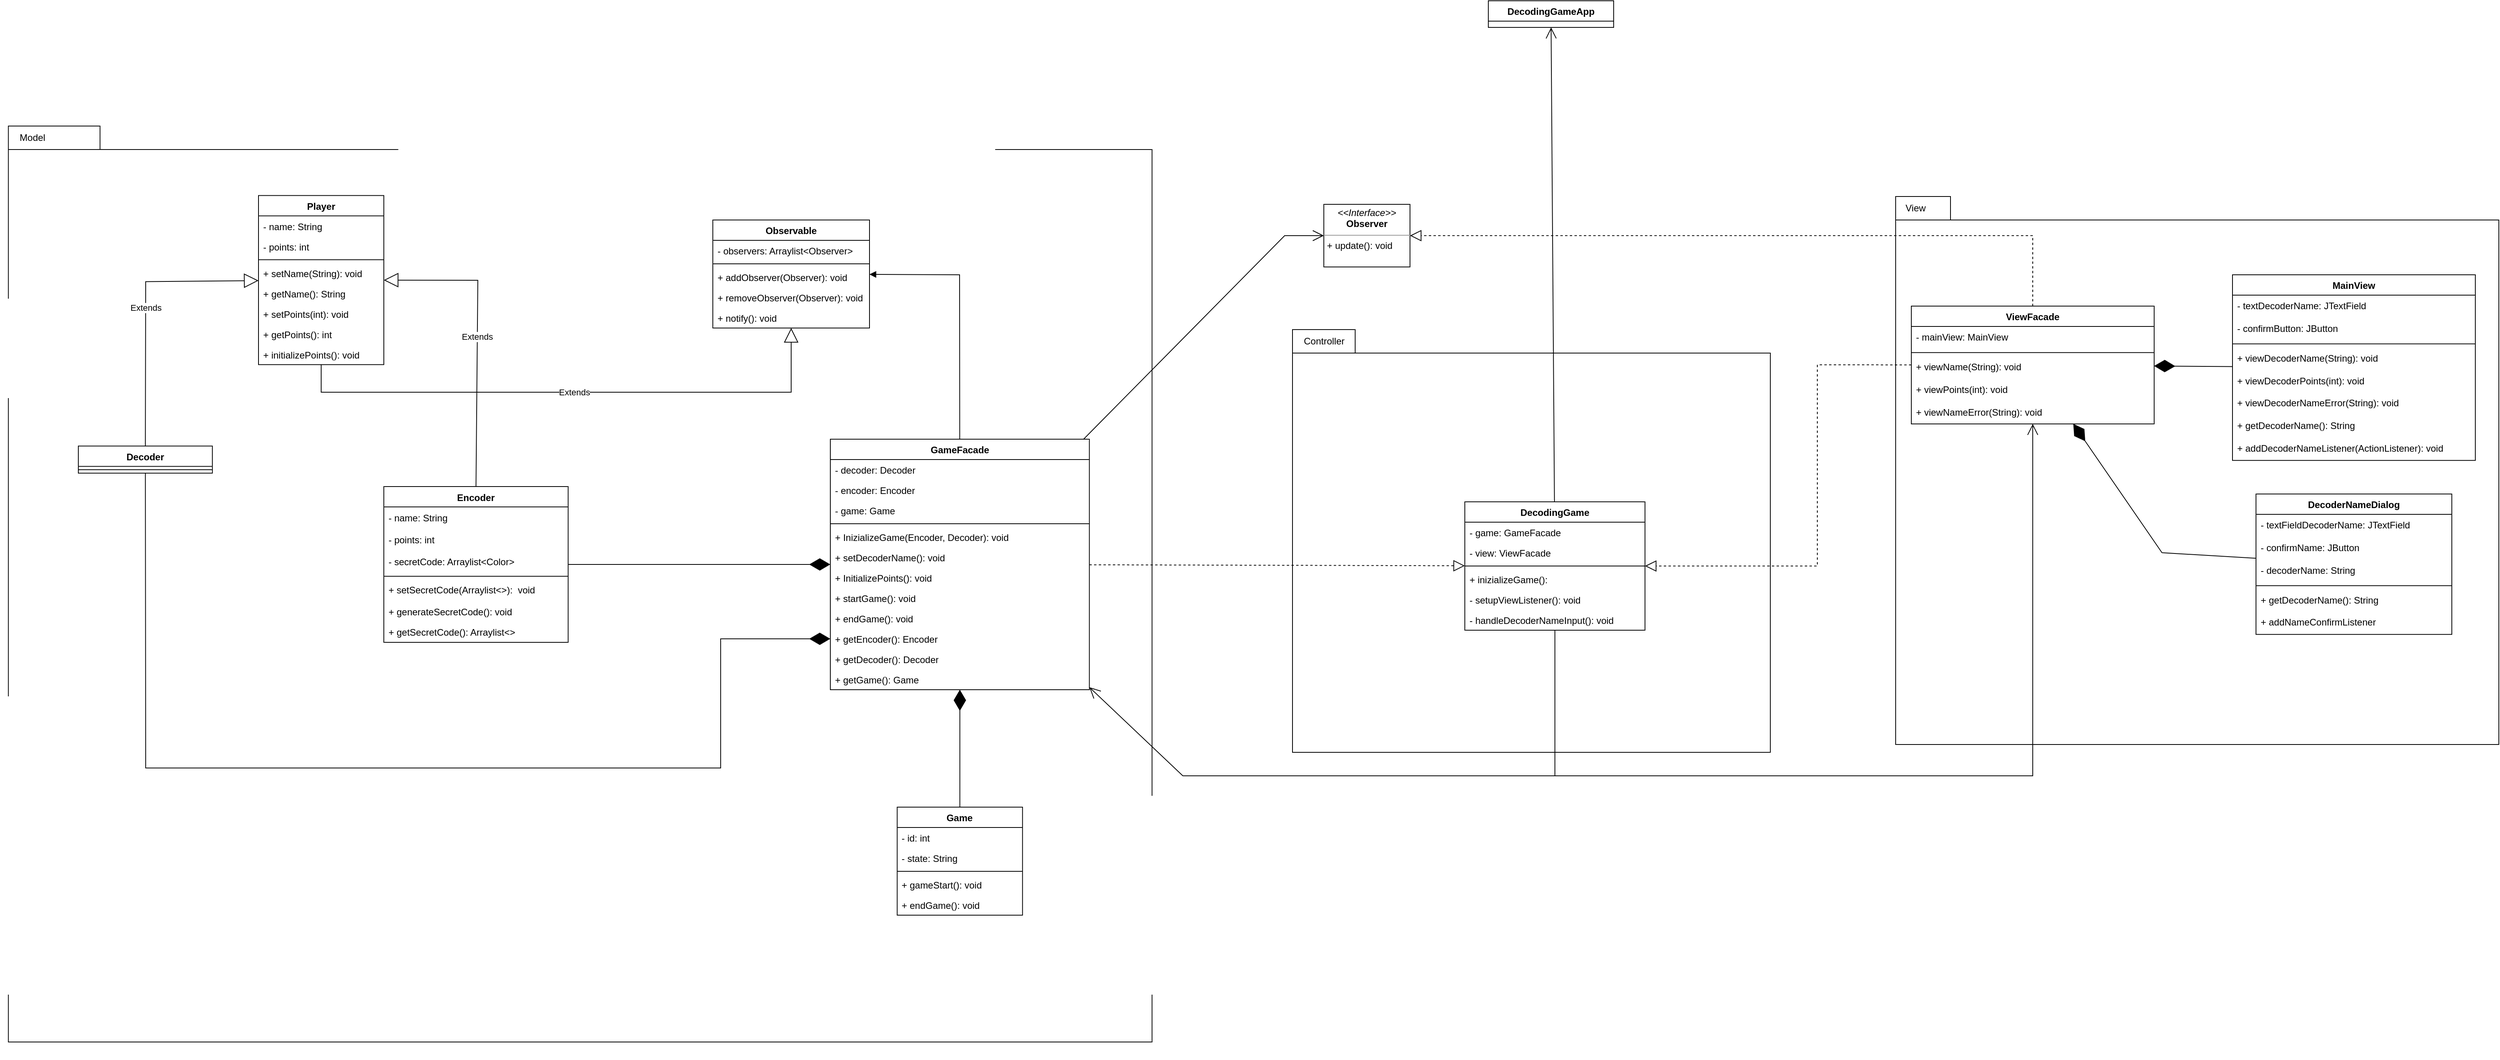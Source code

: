 <mxfile version="22.1.16" type="device">
  <diagram name="Pagina-1" id="_I0ySaq79Y2ORnV5yvTE">
    <mxGraphModel dx="2607" dy="2620" grid="1" gridSize="10" guides="1" tooltips="1" connect="1" arrows="1" fold="1" page="1" pageScale="1" pageWidth="850" pageHeight="1100" math="0" shadow="0">
      <root>
        <mxCell id="0" />
        <mxCell id="1" parent="0" />
        <mxCell id="a-lBnfebaD4neExDsO_B-22" value="" style="group" parent="1" vertex="1" connectable="0">
          <mxGeometry x="80" y="-230" width="1470.7" height="1191.6" as="geometry" />
        </mxCell>
        <mxCell id="a-lBnfebaD4neExDsO_B-24" value="" style="group" parent="a-lBnfebaD4neExDsO_B-22" vertex="1" connectable="0">
          <mxGeometry x="10.7" width="1460" height="1170" as="geometry" />
        </mxCell>
        <mxCell id="a-lBnfebaD4neExDsO_B-1" value="" style="shape=folder;fontStyle=1;spacingTop=10;tabWidth=70;tabHeight=30;tabPosition=left;html=1;whiteSpace=wrap;" parent="a-lBnfebaD4neExDsO_B-24" vertex="1">
          <mxGeometry width="1460" height="1170" as="geometry" />
        </mxCell>
        <mxCell id="a-lBnfebaD4neExDsO_B-2" value="Model" style="text;html=1;align=center;verticalAlign=middle;resizable=0;points=[];autosize=1;strokeColor=none;fillColor=none;" parent="a-lBnfebaD4neExDsO_B-24" vertex="1">
          <mxGeometry width="60" height="30" as="geometry" />
        </mxCell>
        <mxCell id="a-lBnfebaD4neExDsO_B-3" value="Decoder" style="swimlane;fontStyle=1;align=center;verticalAlign=top;childLayout=stackLayout;horizontal=1;startSize=26;horizontalStack=0;resizeParent=1;resizeParentMax=0;resizeLast=0;collapsible=1;marginBottom=0;whiteSpace=wrap;html=1;" parent="a-lBnfebaD4neExDsO_B-24" vertex="1">
          <mxGeometry x="89.3" y="408.72" width="171.12" height="34.64" as="geometry" />
        </mxCell>
        <mxCell id="a-lBnfebaD4neExDsO_B-5" value="" style="line;strokeWidth=1;fillColor=none;align=left;verticalAlign=middle;spacingTop=-1;spacingLeft=3;spacingRight=3;rotatable=0;labelPosition=right;points=[];portConstraint=eastwest;strokeColor=inherit;" parent="a-lBnfebaD4neExDsO_B-3" vertex="1">
          <mxGeometry y="26" width="171.12" height="8.64" as="geometry" />
        </mxCell>
        <mxCell id="a-lBnfebaD4neExDsO_B-12" value="Encoder" style="swimlane;fontStyle=1;align=center;verticalAlign=top;childLayout=stackLayout;horizontal=1;startSize=26;horizontalStack=0;resizeParent=1;resizeParentMax=0;resizeLast=0;collapsible=1;marginBottom=0;whiteSpace=wrap;html=1;" parent="a-lBnfebaD4neExDsO_B-24" vertex="1">
          <mxGeometry x="479.302" y="460.52" width="235.294" height="198.96" as="geometry" />
        </mxCell>
        <mxCell id="a-lBnfebaD4neExDsO_B-13" value="- name: String" style="text;strokeColor=none;fillColor=none;align=left;verticalAlign=top;spacingLeft=4;spacingRight=4;overflow=hidden;rotatable=0;points=[[0,0.5],[1,0.5]];portConstraint=eastwest;whiteSpace=wrap;html=1;" parent="a-lBnfebaD4neExDsO_B-12" vertex="1">
          <mxGeometry y="26" width="235.294" height="28.08" as="geometry" />
        </mxCell>
        <mxCell id="a-lBnfebaD4neExDsO_B-16" value="- points: int" style="text;strokeColor=none;fillColor=none;align=left;verticalAlign=top;spacingLeft=4;spacingRight=4;overflow=hidden;rotatable=0;points=[[0,0.5],[1,0.5]];portConstraint=eastwest;whiteSpace=wrap;html=1;" parent="a-lBnfebaD4neExDsO_B-12" vertex="1">
          <mxGeometry y="54.08" width="235.294" height="28.08" as="geometry" />
        </mxCell>
        <mxCell id="a-lBnfebaD4neExDsO_B-17" value="- secretCode: Arraylist&amp;lt;Color&amp;gt;" style="text;strokeColor=none;fillColor=none;align=left;verticalAlign=top;spacingLeft=4;spacingRight=4;overflow=hidden;rotatable=0;points=[[0,0.5],[1,0.5]];portConstraint=eastwest;whiteSpace=wrap;html=1;" parent="a-lBnfebaD4neExDsO_B-12" vertex="1">
          <mxGeometry y="82.16" width="235.294" height="28.08" as="geometry" />
        </mxCell>
        <mxCell id="a-lBnfebaD4neExDsO_B-14" value="" style="line;strokeWidth=1;fillColor=none;align=left;verticalAlign=middle;spacingTop=-1;spacingLeft=3;spacingRight=3;rotatable=0;labelPosition=right;points=[];portConstraint=eastwest;strokeColor=inherit;" parent="a-lBnfebaD4neExDsO_B-12" vertex="1">
          <mxGeometry y="110.24" width="235.294" height="8.64" as="geometry" />
        </mxCell>
        <mxCell id="a-lBnfebaD4neExDsO_B-21" value="+ setSecretCode(Arraylist&amp;lt;&amp;gt;):&amp;nbsp; void" style="text;strokeColor=none;fillColor=none;align=left;verticalAlign=top;spacingLeft=4;spacingRight=4;overflow=hidden;rotatable=0;points=[[0,0.5],[1,0.5]];portConstraint=eastwest;whiteSpace=wrap;html=1;" parent="a-lBnfebaD4neExDsO_B-12" vertex="1">
          <mxGeometry y="118.88" width="235.294" height="28.08" as="geometry" />
        </mxCell>
        <mxCell id="a-lBnfebaD4neExDsO_B-25" value="+ generateSecretCode(): void" style="text;strokeColor=none;fillColor=none;align=left;verticalAlign=top;spacingLeft=4;spacingRight=4;overflow=hidden;rotatable=0;points=[[0,0.5],[1,0.5]];portConstraint=eastwest;whiteSpace=wrap;html=1;" parent="a-lBnfebaD4neExDsO_B-12" vertex="1">
          <mxGeometry y="146.96" width="235.294" height="26" as="geometry" />
        </mxCell>
        <mxCell id="a-lBnfebaD4neExDsO_B-26" value="+ getSecretCode(): Arraylist&amp;lt;&amp;gt;" style="text;strokeColor=none;fillColor=none;align=left;verticalAlign=top;spacingLeft=4;spacingRight=4;overflow=hidden;rotatable=0;points=[[0,0.5],[1,0.5]];portConstraint=eastwest;whiteSpace=wrap;html=1;" parent="a-lBnfebaD4neExDsO_B-12" vertex="1">
          <mxGeometry y="172.96" width="235.294" height="26" as="geometry" />
        </mxCell>
        <mxCell id="a-lBnfebaD4neExDsO_B-27" value="Player" style="swimlane;fontStyle=1;align=center;verticalAlign=top;childLayout=stackLayout;horizontal=1;startSize=26;horizontalStack=0;resizeParent=1;resizeParentMax=0;resizeLast=0;collapsible=1;marginBottom=0;whiteSpace=wrap;html=1;" parent="a-lBnfebaD4neExDsO_B-24" vertex="1">
          <mxGeometry x="319.3" y="88.72" width="160" height="216" as="geometry" />
        </mxCell>
        <mxCell id="a-lBnfebaD4neExDsO_B-28" value="- name: String" style="text;strokeColor=none;fillColor=none;align=left;verticalAlign=top;spacingLeft=4;spacingRight=4;overflow=hidden;rotatable=0;points=[[0,0.5],[1,0.5]];portConstraint=eastwest;whiteSpace=wrap;html=1;" parent="a-lBnfebaD4neExDsO_B-27" vertex="1">
          <mxGeometry y="26" width="160" height="26" as="geometry" />
        </mxCell>
        <mxCell id="a-lBnfebaD4neExDsO_B-31" value="- points: int" style="text;strokeColor=none;fillColor=none;align=left;verticalAlign=top;spacingLeft=4;spacingRight=4;overflow=hidden;rotatable=0;points=[[0,0.5],[1,0.5]];portConstraint=eastwest;whiteSpace=wrap;html=1;" parent="a-lBnfebaD4neExDsO_B-27" vertex="1">
          <mxGeometry y="52" width="160" height="26" as="geometry" />
        </mxCell>
        <mxCell id="a-lBnfebaD4neExDsO_B-29" value="" style="line;strokeWidth=1;fillColor=none;align=left;verticalAlign=middle;spacingTop=-1;spacingLeft=3;spacingRight=3;rotatable=0;labelPosition=right;points=[];portConstraint=eastwest;strokeColor=inherit;" parent="a-lBnfebaD4neExDsO_B-27" vertex="1">
          <mxGeometry y="78" width="160" height="8" as="geometry" />
        </mxCell>
        <mxCell id="a-lBnfebaD4neExDsO_B-30" value="+ setName(String): void" style="text;strokeColor=none;fillColor=none;align=left;verticalAlign=top;spacingLeft=4;spacingRight=4;overflow=hidden;rotatable=0;points=[[0,0.5],[1,0.5]];portConstraint=eastwest;whiteSpace=wrap;html=1;" parent="a-lBnfebaD4neExDsO_B-27" vertex="1">
          <mxGeometry y="86" width="160" height="26" as="geometry" />
        </mxCell>
        <mxCell id="a-lBnfebaD4neExDsO_B-32" value="+ getName(): String" style="text;strokeColor=none;fillColor=none;align=left;verticalAlign=top;spacingLeft=4;spacingRight=4;overflow=hidden;rotatable=0;points=[[0,0.5],[1,0.5]];portConstraint=eastwest;whiteSpace=wrap;html=1;" parent="a-lBnfebaD4neExDsO_B-27" vertex="1">
          <mxGeometry y="112" width="160" height="26" as="geometry" />
        </mxCell>
        <mxCell id="a-lBnfebaD4neExDsO_B-33" value="+ setPoints(int): void" style="text;strokeColor=none;fillColor=none;align=left;verticalAlign=top;spacingLeft=4;spacingRight=4;overflow=hidden;rotatable=0;points=[[0,0.5],[1,0.5]];portConstraint=eastwest;whiteSpace=wrap;html=1;" parent="a-lBnfebaD4neExDsO_B-27" vertex="1">
          <mxGeometry y="138" width="160" height="26" as="geometry" />
        </mxCell>
        <mxCell id="a-lBnfebaD4neExDsO_B-34" value="+ getPoints(): int" style="text;strokeColor=none;fillColor=none;align=left;verticalAlign=top;spacingLeft=4;spacingRight=4;overflow=hidden;rotatable=0;points=[[0,0.5],[1,0.5]];portConstraint=eastwest;whiteSpace=wrap;html=1;" parent="a-lBnfebaD4neExDsO_B-27" vertex="1">
          <mxGeometry y="164" width="160" height="26" as="geometry" />
        </mxCell>
        <mxCell id="a-lBnfebaD4neExDsO_B-36" value="+ initializePoints(): void" style="text;strokeColor=none;fillColor=none;align=left;verticalAlign=top;spacingLeft=4;spacingRight=4;overflow=hidden;rotatable=0;points=[[0,0.5],[1,0.5]];portConstraint=eastwest;whiteSpace=wrap;html=1;" parent="a-lBnfebaD4neExDsO_B-27" vertex="1">
          <mxGeometry y="190" width="160" height="26" as="geometry" />
        </mxCell>
        <mxCell id="a-lBnfebaD4neExDsO_B-35" value="Extends" style="endArrow=block;endSize=16;endFill=0;html=1;rounded=0;exitX=0.5;exitY=0;exitDx=0;exitDy=0;" parent="a-lBnfebaD4neExDsO_B-24" source="a-lBnfebaD4neExDsO_B-3" target="a-lBnfebaD4neExDsO_B-27" edge="1">
          <mxGeometry width="160" relative="1" as="geometry">
            <mxPoint x="459.3" y="378.72" as="sourcePoint" />
            <mxPoint x="619.3" y="378.72" as="targetPoint" />
            <Array as="points">
              <mxPoint x="175.3" y="198.72" />
            </Array>
          </mxGeometry>
        </mxCell>
        <mxCell id="a-lBnfebaD4neExDsO_B-37" value="Extends" style="endArrow=block;endSize=16;endFill=0;html=1;rounded=0;exitX=0.5;exitY=0;exitDx=0;exitDy=0;" parent="a-lBnfebaD4neExDsO_B-24" source="a-lBnfebaD4neExDsO_B-12" target="a-lBnfebaD4neExDsO_B-27" edge="1">
          <mxGeometry width="160" relative="1" as="geometry">
            <mxPoint x="459.3" y="378.72" as="sourcePoint" />
            <mxPoint x="619.3" y="378.72" as="targetPoint" />
            <Array as="points">
              <mxPoint x="599.3" y="197" />
            </Array>
          </mxGeometry>
        </mxCell>
        <mxCell id="a-lBnfebaD4neExDsO_B-38" value="Game" style="swimlane;fontStyle=1;align=center;verticalAlign=top;childLayout=stackLayout;horizontal=1;startSize=26;horizontalStack=0;resizeParent=1;resizeParentMax=0;resizeLast=0;collapsible=1;marginBottom=0;whiteSpace=wrap;html=1;" parent="a-lBnfebaD4neExDsO_B-24" vertex="1">
          <mxGeometry x="1134.65" y="870" width="160" height="138" as="geometry" />
        </mxCell>
        <mxCell id="a-lBnfebaD4neExDsO_B-39" value="- id: int" style="text;strokeColor=none;fillColor=none;align=left;verticalAlign=top;spacingLeft=4;spacingRight=4;overflow=hidden;rotatable=0;points=[[0,0.5],[1,0.5]];portConstraint=eastwest;whiteSpace=wrap;html=1;" parent="a-lBnfebaD4neExDsO_B-38" vertex="1">
          <mxGeometry y="26" width="160" height="26" as="geometry" />
        </mxCell>
        <mxCell id="a-lBnfebaD4neExDsO_B-42" value="- state: String" style="text;strokeColor=none;fillColor=none;align=left;verticalAlign=top;spacingLeft=4;spacingRight=4;overflow=hidden;rotatable=0;points=[[0,0.5],[1,0.5]];portConstraint=eastwest;whiteSpace=wrap;html=1;" parent="a-lBnfebaD4neExDsO_B-38" vertex="1">
          <mxGeometry y="52" width="160" height="26" as="geometry" />
        </mxCell>
        <mxCell id="a-lBnfebaD4neExDsO_B-40" value="" style="line;strokeWidth=1;fillColor=none;align=left;verticalAlign=middle;spacingTop=-1;spacingLeft=3;spacingRight=3;rotatable=0;labelPosition=right;points=[];portConstraint=eastwest;strokeColor=inherit;" parent="a-lBnfebaD4neExDsO_B-38" vertex="1">
          <mxGeometry y="78" width="160" height="8" as="geometry" />
        </mxCell>
        <mxCell id="a-lBnfebaD4neExDsO_B-41" value="+ gameStart(): void" style="text;strokeColor=none;fillColor=none;align=left;verticalAlign=top;spacingLeft=4;spacingRight=4;overflow=hidden;rotatable=0;points=[[0,0.5],[1,0.5]];portConstraint=eastwest;whiteSpace=wrap;html=1;" parent="a-lBnfebaD4neExDsO_B-38" vertex="1">
          <mxGeometry y="86" width="160" height="26" as="geometry" />
        </mxCell>
        <mxCell id="a-lBnfebaD4neExDsO_B-43" value="+ endGame(): void" style="text;strokeColor=none;fillColor=none;align=left;verticalAlign=top;spacingLeft=4;spacingRight=4;overflow=hidden;rotatable=0;points=[[0,0.5],[1,0.5]];portConstraint=eastwest;whiteSpace=wrap;html=1;" parent="a-lBnfebaD4neExDsO_B-38" vertex="1">
          <mxGeometry y="112" width="160" height="26" as="geometry" />
        </mxCell>
        <mxCell id="a-lBnfebaD4neExDsO_B-44" value="GameFacade" style="swimlane;fontStyle=1;align=center;verticalAlign=top;childLayout=stackLayout;horizontal=1;startSize=26;horizontalStack=0;resizeParent=1;resizeParentMax=0;resizeLast=0;collapsible=1;marginBottom=0;whiteSpace=wrap;html=1;" parent="a-lBnfebaD4neExDsO_B-24" vertex="1">
          <mxGeometry x="1049.3" y="400" width="330.7" height="320" as="geometry" />
        </mxCell>
        <mxCell id="a-lBnfebaD4neExDsO_B-45" value="- decoder: Decoder" style="text;strokeColor=none;fillColor=none;align=left;verticalAlign=top;spacingLeft=4;spacingRight=4;overflow=hidden;rotatable=0;points=[[0,0.5],[1,0.5]];portConstraint=eastwest;whiteSpace=wrap;html=1;" parent="a-lBnfebaD4neExDsO_B-44" vertex="1">
          <mxGeometry y="26" width="330.7" height="26" as="geometry" />
        </mxCell>
        <mxCell id="a-lBnfebaD4neExDsO_B-48" value="- encoder: Encoder" style="text;strokeColor=none;fillColor=none;align=left;verticalAlign=top;spacingLeft=4;spacingRight=4;overflow=hidden;rotatable=0;points=[[0,0.5],[1,0.5]];portConstraint=eastwest;whiteSpace=wrap;html=1;" parent="a-lBnfebaD4neExDsO_B-44" vertex="1">
          <mxGeometry y="52" width="330.7" height="26" as="geometry" />
        </mxCell>
        <mxCell id="a-lBnfebaD4neExDsO_B-49" value="- game: Game" style="text;strokeColor=none;fillColor=none;align=left;verticalAlign=top;spacingLeft=4;spacingRight=4;overflow=hidden;rotatable=0;points=[[0,0.5],[1,0.5]];portConstraint=eastwest;whiteSpace=wrap;html=1;" parent="a-lBnfebaD4neExDsO_B-44" vertex="1">
          <mxGeometry y="78" width="330.7" height="26" as="geometry" />
        </mxCell>
        <mxCell id="a-lBnfebaD4neExDsO_B-46" value="" style="line;strokeWidth=1;fillColor=none;align=left;verticalAlign=middle;spacingTop=-1;spacingLeft=3;spacingRight=3;rotatable=0;labelPosition=right;points=[];portConstraint=eastwest;strokeColor=inherit;" parent="a-lBnfebaD4neExDsO_B-44" vertex="1">
          <mxGeometry y="104" width="330.7" height="8" as="geometry" />
        </mxCell>
        <mxCell id="a-lBnfebaD4neExDsO_B-47" value="+ InizializeGame(Encoder, Decoder): void" style="text;strokeColor=none;fillColor=none;align=left;verticalAlign=top;spacingLeft=4;spacingRight=4;overflow=hidden;rotatable=0;points=[[0,0.5],[1,0.5]];portConstraint=eastwest;whiteSpace=wrap;html=1;" parent="a-lBnfebaD4neExDsO_B-44" vertex="1">
          <mxGeometry y="112" width="330.7" height="26" as="geometry" />
        </mxCell>
        <mxCell id="a-lBnfebaD4neExDsO_B-50" value="+ setDecoderName(): void" style="text;strokeColor=none;fillColor=none;align=left;verticalAlign=top;spacingLeft=4;spacingRight=4;overflow=hidden;rotatable=0;points=[[0,0.5],[1,0.5]];portConstraint=eastwest;whiteSpace=wrap;html=1;" parent="a-lBnfebaD4neExDsO_B-44" vertex="1">
          <mxGeometry y="138" width="330.7" height="26" as="geometry" />
        </mxCell>
        <mxCell id="a-lBnfebaD4neExDsO_B-51" value="+ InitializePoints(): void" style="text;strokeColor=none;fillColor=none;align=left;verticalAlign=top;spacingLeft=4;spacingRight=4;overflow=hidden;rotatable=0;points=[[0,0.5],[1,0.5]];portConstraint=eastwest;whiteSpace=wrap;html=1;" parent="a-lBnfebaD4neExDsO_B-44" vertex="1">
          <mxGeometry y="164" width="330.7" height="26" as="geometry" />
        </mxCell>
        <mxCell id="a-lBnfebaD4neExDsO_B-52" value="+ startGame(): void" style="text;strokeColor=none;fillColor=none;align=left;verticalAlign=top;spacingLeft=4;spacingRight=4;overflow=hidden;rotatable=0;points=[[0,0.5],[1,0.5]];portConstraint=eastwest;whiteSpace=wrap;html=1;" parent="a-lBnfebaD4neExDsO_B-44" vertex="1">
          <mxGeometry y="190" width="330.7" height="26" as="geometry" />
        </mxCell>
        <mxCell id="a-lBnfebaD4neExDsO_B-53" value="+ endGame(): void" style="text;strokeColor=none;fillColor=none;align=left;verticalAlign=top;spacingLeft=4;spacingRight=4;overflow=hidden;rotatable=0;points=[[0,0.5],[1,0.5]];portConstraint=eastwest;whiteSpace=wrap;html=1;" parent="a-lBnfebaD4neExDsO_B-44" vertex="1">
          <mxGeometry y="216" width="330.7" height="26" as="geometry" />
        </mxCell>
        <mxCell id="a-lBnfebaD4neExDsO_B-54" value="+ getEncoder(): Encoder" style="text;strokeColor=none;fillColor=none;align=left;verticalAlign=top;spacingLeft=4;spacingRight=4;overflow=hidden;rotatable=0;points=[[0,0.5],[1,0.5]];portConstraint=eastwest;whiteSpace=wrap;html=1;" parent="a-lBnfebaD4neExDsO_B-44" vertex="1">
          <mxGeometry y="242" width="330.7" height="26" as="geometry" />
        </mxCell>
        <mxCell id="a-lBnfebaD4neExDsO_B-55" value="+ getDecoder(): Decoder" style="text;strokeColor=none;fillColor=none;align=left;verticalAlign=top;spacingLeft=4;spacingRight=4;overflow=hidden;rotatable=0;points=[[0,0.5],[1,0.5]];portConstraint=eastwest;whiteSpace=wrap;html=1;" parent="a-lBnfebaD4neExDsO_B-44" vertex="1">
          <mxGeometry y="268" width="330.7" height="26" as="geometry" />
        </mxCell>
        <mxCell id="a-lBnfebaD4neExDsO_B-56" value="+ getGame(): Game" style="text;strokeColor=none;fillColor=none;align=left;verticalAlign=top;spacingLeft=4;spacingRight=4;overflow=hidden;rotatable=0;points=[[0,0.5],[1,0.5]];portConstraint=eastwest;whiteSpace=wrap;html=1;" parent="a-lBnfebaD4neExDsO_B-44" vertex="1">
          <mxGeometry y="294" width="330.7" height="26" as="geometry" />
        </mxCell>
        <mxCell id="a-lBnfebaD4neExDsO_B-58" value="" style="endArrow=diamondThin;endFill=1;endSize=24;html=1;rounded=0;exitX=0.5;exitY=0;exitDx=0;exitDy=0;" parent="a-lBnfebaD4neExDsO_B-24" source="a-lBnfebaD4neExDsO_B-38" target="a-lBnfebaD4neExDsO_B-44" edge="1">
          <mxGeometry width="160" relative="1" as="geometry">
            <mxPoint x="739.3" y="630" as="sourcePoint" />
            <mxPoint x="899.3" y="630" as="targetPoint" />
          </mxGeometry>
        </mxCell>
        <mxCell id="a-lBnfebaD4neExDsO_B-59" value="" style="endArrow=diamondThin;endFill=1;endSize=24;html=1;rounded=0;" parent="a-lBnfebaD4neExDsO_B-24" source="a-lBnfebaD4neExDsO_B-12" target="a-lBnfebaD4neExDsO_B-44" edge="1">
          <mxGeometry width="160" relative="1" as="geometry">
            <mxPoint x="714.596" y="531.92" as="sourcePoint" />
            <mxPoint x="899.3" y="630" as="targetPoint" />
          </mxGeometry>
        </mxCell>
        <mxCell id="a-lBnfebaD4neExDsO_B-60" value="" style="endArrow=diamondThin;endFill=1;endSize=24;html=1;rounded=0;entryX=0;entryY=0.5;entryDx=0;entryDy=0;" parent="a-lBnfebaD4neExDsO_B-24" source="a-lBnfebaD4neExDsO_B-3" target="a-lBnfebaD4neExDsO_B-54" edge="1">
          <mxGeometry width="160" relative="1" as="geometry">
            <mxPoint x="719.3" y="530" as="sourcePoint" />
            <mxPoint x="879.3" y="530" as="targetPoint" />
            <Array as="points">
              <mxPoint x="175.3" y="820" />
              <mxPoint x="909.3" y="820" />
              <mxPoint x="909.3" y="655" />
            </Array>
          </mxGeometry>
        </mxCell>
        <mxCell id="sZfFJr8AC-p8yPcgq8WA-21" value="Observable" style="swimlane;fontStyle=1;align=center;verticalAlign=top;childLayout=stackLayout;horizontal=1;startSize=26;horizontalStack=0;resizeParent=1;resizeParentMax=0;resizeLast=0;collapsible=1;marginBottom=0;whiteSpace=wrap;html=1;" parent="a-lBnfebaD4neExDsO_B-24" vertex="1">
          <mxGeometry x="899.3" y="120" width="200" height="138" as="geometry" />
        </mxCell>
        <mxCell id="sZfFJr8AC-p8yPcgq8WA-22" value="- observers: Arraylist&amp;lt;Observer&amp;gt;" style="text;strokeColor=none;fillColor=none;align=left;verticalAlign=top;spacingLeft=4;spacingRight=4;overflow=hidden;rotatable=0;points=[[0,0.5],[1,0.5]];portConstraint=eastwest;whiteSpace=wrap;html=1;" parent="sZfFJr8AC-p8yPcgq8WA-21" vertex="1">
          <mxGeometry y="26" width="200" height="26" as="geometry" />
        </mxCell>
        <mxCell id="sZfFJr8AC-p8yPcgq8WA-23" value="" style="line;strokeWidth=1;fillColor=none;align=left;verticalAlign=middle;spacingTop=-1;spacingLeft=3;spacingRight=3;rotatable=0;labelPosition=right;points=[];portConstraint=eastwest;strokeColor=inherit;" parent="sZfFJr8AC-p8yPcgq8WA-21" vertex="1">
          <mxGeometry y="52" width="200" height="8" as="geometry" />
        </mxCell>
        <mxCell id="sZfFJr8AC-p8yPcgq8WA-24" value="+ addObserver(Observer): void" style="text;strokeColor=none;fillColor=none;align=left;verticalAlign=top;spacingLeft=4;spacingRight=4;overflow=hidden;rotatable=0;points=[[0,0.5],[1,0.5]];portConstraint=eastwest;whiteSpace=wrap;html=1;" parent="sZfFJr8AC-p8yPcgq8WA-21" vertex="1">
          <mxGeometry y="60" width="200" height="26" as="geometry" />
        </mxCell>
        <mxCell id="sZfFJr8AC-p8yPcgq8WA-25" value="+ removeObserver(Observer): void" style="text;strokeColor=none;fillColor=none;align=left;verticalAlign=top;spacingLeft=4;spacingRight=4;overflow=hidden;rotatable=0;points=[[0,0.5],[1,0.5]];portConstraint=eastwest;whiteSpace=wrap;html=1;" parent="sZfFJr8AC-p8yPcgq8WA-21" vertex="1">
          <mxGeometry y="86" width="200" height="26" as="geometry" />
        </mxCell>
        <mxCell id="sZfFJr8AC-p8yPcgq8WA-27" value="+ notify(): void" style="text;strokeColor=none;fillColor=none;align=left;verticalAlign=top;spacingLeft=4;spacingRight=4;overflow=hidden;rotatable=0;points=[[0,0.5],[1,0.5]];portConstraint=eastwest;whiteSpace=wrap;html=1;" parent="sZfFJr8AC-p8yPcgq8WA-21" vertex="1">
          <mxGeometry y="112" width="200" height="26" as="geometry" />
        </mxCell>
        <mxCell id="sZfFJr8AC-p8yPcgq8WA-28" value="" style="html=1;verticalAlign=bottom;endArrow=block;curved=0;rounded=0;" parent="a-lBnfebaD4neExDsO_B-24" source="a-lBnfebaD4neExDsO_B-44" target="sZfFJr8AC-p8yPcgq8WA-21" edge="1">
          <mxGeometry width="80" relative="1" as="geometry">
            <mxPoint x="1279.3" y="230" as="sourcePoint" />
            <mxPoint x="1359.3" y="230" as="targetPoint" />
            <Array as="points">
              <mxPoint x="1214.3" y="190" />
            </Array>
          </mxGeometry>
        </mxCell>
        <mxCell id="sZfFJr8AC-p8yPcgq8WA-46" value="Extends" style="endArrow=block;endSize=16;endFill=0;html=1;rounded=0;" parent="a-lBnfebaD4neExDsO_B-24" source="a-lBnfebaD4neExDsO_B-27" target="sZfFJr8AC-p8yPcgq8WA-21" edge="1">
          <mxGeometry width="160" relative="1" as="geometry">
            <mxPoint x="679.3" y="230" as="sourcePoint" />
            <mxPoint x="839.3" y="230" as="targetPoint" />
            <Array as="points">
              <mxPoint x="399.3" y="340" />
              <mxPoint x="999.3" y="340" />
            </Array>
          </mxGeometry>
        </mxCell>
        <mxCell id="a-lBnfebaD4neExDsO_B-63" value="" style="group" parent="1" vertex="1" connectable="0">
          <mxGeometry x="2500" y="-140" width="770" height="700" as="geometry" />
        </mxCell>
        <mxCell id="a-lBnfebaD4neExDsO_B-61" value="" style="shape=folder;fontStyle=1;spacingTop=10;tabWidth=70;tabHeight=30;tabPosition=left;html=1;whiteSpace=wrap;" parent="a-lBnfebaD4neExDsO_B-63" vertex="1">
          <mxGeometry width="770" height="700" as="geometry" />
        </mxCell>
        <mxCell id="a-lBnfebaD4neExDsO_B-62" value="View" style="text;html=1;align=center;verticalAlign=middle;resizable=0;points=[];autosize=1;strokeColor=none;fillColor=none;" parent="a-lBnfebaD4neExDsO_B-63" vertex="1">
          <mxGeometry width="50" height="30" as="geometry" />
        </mxCell>
        <mxCell id="a-lBnfebaD4neExDsO_B-68" value="MainView" style="swimlane;fontStyle=1;align=center;verticalAlign=top;childLayout=stackLayout;horizontal=1;startSize=26;horizontalStack=0;resizeParent=1;resizeParentMax=0;resizeLast=0;collapsible=1;marginBottom=0;whiteSpace=wrap;html=1;" parent="a-lBnfebaD4neExDsO_B-63" vertex="1">
          <mxGeometry x="430" y="99.997" width="310" height="237.111" as="geometry" />
        </mxCell>
        <mxCell id="sZfFJr8AC-p8yPcgq8WA-9" value="- textDecoderName: JTextField" style="text;strokeColor=none;fillColor=none;align=left;verticalAlign=top;spacingLeft=4;spacingRight=4;overflow=hidden;rotatable=0;points=[[0,0.5],[1,0.5]];portConstraint=eastwest;whiteSpace=wrap;html=1;" parent="a-lBnfebaD4neExDsO_B-68" vertex="1">
          <mxGeometry y="26" width="310" height="28.889" as="geometry" />
        </mxCell>
        <mxCell id="sZfFJr8AC-p8yPcgq8WA-10" value="- confirmButton: JButton" style="text;strokeColor=none;fillColor=none;align=left;verticalAlign=top;spacingLeft=4;spacingRight=4;overflow=hidden;rotatable=0;points=[[0,0.5],[1,0.5]];portConstraint=eastwest;whiteSpace=wrap;html=1;" parent="a-lBnfebaD4neExDsO_B-68" vertex="1">
          <mxGeometry y="54.889" width="310" height="28.889" as="geometry" />
        </mxCell>
        <mxCell id="a-lBnfebaD4neExDsO_B-70" value="" style="line;strokeWidth=1;fillColor=none;align=left;verticalAlign=middle;spacingTop=-1;spacingLeft=3;spacingRight=3;rotatable=0;labelPosition=right;points=[];portConstraint=eastwest;strokeColor=inherit;" parent="a-lBnfebaD4neExDsO_B-68" vertex="1">
          <mxGeometry y="83.778" width="310" height="8.889" as="geometry" />
        </mxCell>
        <mxCell id="a-lBnfebaD4neExDsO_B-71" value="+ viewDecoderName(String): void" style="text;strokeColor=none;fillColor=none;align=left;verticalAlign=top;spacingLeft=4;spacingRight=4;overflow=hidden;rotatable=0;points=[[0,0.5],[1,0.5]];portConstraint=eastwest;whiteSpace=wrap;html=1;" parent="a-lBnfebaD4neExDsO_B-68" vertex="1">
          <mxGeometry y="92.667" width="310" height="28.889" as="geometry" />
        </mxCell>
        <mxCell id="a-lBnfebaD4neExDsO_B-72" value="+ viewDecoderPoints(int): void" style="text;strokeColor=none;fillColor=none;align=left;verticalAlign=top;spacingLeft=4;spacingRight=4;overflow=hidden;rotatable=0;points=[[0,0.5],[1,0.5]];portConstraint=eastwest;whiteSpace=wrap;html=1;" parent="a-lBnfebaD4neExDsO_B-68" vertex="1">
          <mxGeometry y="121.556" width="310" height="28.889" as="geometry" />
        </mxCell>
        <mxCell id="a-lBnfebaD4neExDsO_B-73" value="+ viewDecoderNameError(String): void" style="text;strokeColor=none;fillColor=none;align=left;verticalAlign=top;spacingLeft=4;spacingRight=4;overflow=hidden;rotatable=0;points=[[0,0.5],[1,0.5]];portConstraint=eastwest;whiteSpace=wrap;html=1;" parent="a-lBnfebaD4neExDsO_B-68" vertex="1">
          <mxGeometry y="150.444" width="310" height="28.889" as="geometry" />
        </mxCell>
        <mxCell id="sZfFJr8AC-p8yPcgq8WA-11" value="+ getDecoderName(): String" style="text;strokeColor=none;fillColor=none;align=left;verticalAlign=top;spacingLeft=4;spacingRight=4;overflow=hidden;rotatable=0;points=[[0,0.5],[1,0.5]];portConstraint=eastwest;whiteSpace=wrap;html=1;" parent="a-lBnfebaD4neExDsO_B-68" vertex="1">
          <mxGeometry y="179.333" width="310" height="28.889" as="geometry" />
        </mxCell>
        <mxCell id="sZfFJr8AC-p8yPcgq8WA-12" value="+ addDecoderNameListener(ActionListener): void" style="text;strokeColor=none;fillColor=none;align=left;verticalAlign=top;spacingLeft=4;spacingRight=4;overflow=hidden;rotatable=0;points=[[0,0.5],[1,0.5]];portConstraint=eastwest;whiteSpace=wrap;html=1;" parent="a-lBnfebaD4neExDsO_B-68" vertex="1">
          <mxGeometry y="208.222" width="310" height="28.889" as="geometry" />
        </mxCell>
        <mxCell id="a-lBnfebaD4neExDsO_B-74" value="ViewFacade" style="swimlane;fontStyle=1;align=center;verticalAlign=top;childLayout=stackLayout;horizontal=1;startSize=26;horizontalStack=0;resizeParent=1;resizeParentMax=0;resizeLast=0;collapsible=1;marginBottom=0;whiteSpace=wrap;html=1;" parent="a-lBnfebaD4neExDsO_B-63" vertex="1">
          <mxGeometry x="20" y="140" width="310" height="150.444" as="geometry" />
        </mxCell>
        <mxCell id="a-lBnfebaD4neExDsO_B-76" value="- mainView: MainView" style="text;strokeColor=none;fillColor=none;align=left;verticalAlign=top;spacingLeft=4;spacingRight=4;overflow=hidden;rotatable=0;points=[[0,0.5],[1,0.5]];portConstraint=eastwest;whiteSpace=wrap;html=1;" parent="a-lBnfebaD4neExDsO_B-74" vertex="1">
          <mxGeometry y="26" width="310" height="28.889" as="geometry" />
        </mxCell>
        <mxCell id="a-lBnfebaD4neExDsO_B-75" value="" style="line;strokeWidth=1;fillColor=none;align=left;verticalAlign=middle;spacingTop=-1;spacingLeft=3;spacingRight=3;rotatable=0;labelPosition=right;points=[];portConstraint=eastwest;strokeColor=inherit;" parent="a-lBnfebaD4neExDsO_B-74" vertex="1">
          <mxGeometry y="54.889" width="310" height="8.889" as="geometry" />
        </mxCell>
        <mxCell id="a-lBnfebaD4neExDsO_B-77" value="+ viewName(String): void" style="text;strokeColor=none;fillColor=none;align=left;verticalAlign=top;spacingLeft=4;spacingRight=4;overflow=hidden;rotatable=0;points=[[0,0.5],[1,0.5]];portConstraint=eastwest;whiteSpace=wrap;html=1;" parent="a-lBnfebaD4neExDsO_B-74" vertex="1">
          <mxGeometry y="63.778" width="310" height="28.889" as="geometry" />
        </mxCell>
        <mxCell id="a-lBnfebaD4neExDsO_B-78" value="+ viewPoints(int): void" style="text;strokeColor=none;fillColor=none;align=left;verticalAlign=top;spacingLeft=4;spacingRight=4;overflow=hidden;rotatable=0;points=[[0,0.5],[1,0.5]];portConstraint=eastwest;whiteSpace=wrap;html=1;" parent="a-lBnfebaD4neExDsO_B-74" vertex="1">
          <mxGeometry y="92.667" width="310" height="28.889" as="geometry" />
        </mxCell>
        <mxCell id="a-lBnfebaD4neExDsO_B-79" value="+ viewNameError(String): void" style="text;strokeColor=none;fillColor=none;align=left;verticalAlign=top;spacingLeft=4;spacingRight=4;overflow=hidden;rotatable=0;points=[[0,0.5],[1,0.5]];portConstraint=eastwest;whiteSpace=wrap;html=1;" parent="a-lBnfebaD4neExDsO_B-74" vertex="1">
          <mxGeometry y="121.556" width="310" height="28.889" as="geometry" />
        </mxCell>
        <mxCell id="sZfFJr8AC-p8yPcgq8WA-13" value="" style="endArrow=diamondThin;endFill=1;endSize=24;html=1;rounded=0;" parent="a-lBnfebaD4neExDsO_B-63" source="a-lBnfebaD4neExDsO_B-68" target="a-lBnfebaD4neExDsO_B-74" edge="1">
          <mxGeometry width="160" relative="1" as="geometry">
            <mxPoint x="250" y="400" as="sourcePoint" />
            <mxPoint x="410" y="400" as="targetPoint" />
          </mxGeometry>
        </mxCell>
        <mxCell id="sZfFJr8AC-p8yPcgq8WA-31" value="DecoderNameDialog" style="swimlane;fontStyle=1;align=center;verticalAlign=top;childLayout=stackLayout;horizontal=1;startSize=26;horizontalStack=0;resizeParent=1;resizeParentMax=0;resizeLast=0;collapsible=1;marginBottom=0;whiteSpace=wrap;html=1;" parent="a-lBnfebaD4neExDsO_B-63" vertex="1">
          <mxGeometry x="460" y="380.003" width="250" height="179.333" as="geometry" />
        </mxCell>
        <mxCell id="sZfFJr8AC-p8yPcgq8WA-32" value="- textFieldDecoderName: JTextField" style="text;strokeColor=none;fillColor=none;align=left;verticalAlign=top;spacingLeft=4;spacingRight=4;overflow=hidden;rotatable=0;points=[[0,0.5],[1,0.5]];portConstraint=eastwest;whiteSpace=wrap;html=1;" parent="sZfFJr8AC-p8yPcgq8WA-31" vertex="1">
          <mxGeometry y="26" width="250" height="28.889" as="geometry" />
        </mxCell>
        <mxCell id="sZfFJr8AC-p8yPcgq8WA-35" value="- confirmName: JButton" style="text;strokeColor=none;fillColor=none;align=left;verticalAlign=top;spacingLeft=4;spacingRight=4;overflow=hidden;rotatable=0;points=[[0,0.5],[1,0.5]];portConstraint=eastwest;whiteSpace=wrap;html=1;" parent="sZfFJr8AC-p8yPcgq8WA-31" vertex="1">
          <mxGeometry y="54.889" width="250" height="28.889" as="geometry" />
        </mxCell>
        <mxCell id="sZfFJr8AC-p8yPcgq8WA-36" value="- decoderName: String" style="text;strokeColor=none;fillColor=none;align=left;verticalAlign=top;spacingLeft=4;spacingRight=4;overflow=hidden;rotatable=0;points=[[0,0.5],[1,0.5]];portConstraint=eastwest;whiteSpace=wrap;html=1;" parent="sZfFJr8AC-p8yPcgq8WA-31" vertex="1">
          <mxGeometry y="83.778" width="250" height="28.889" as="geometry" />
        </mxCell>
        <mxCell id="sZfFJr8AC-p8yPcgq8WA-33" value="" style="line;strokeWidth=1;fillColor=none;align=left;verticalAlign=middle;spacingTop=-1;spacingLeft=3;spacingRight=3;rotatable=0;labelPosition=right;points=[];portConstraint=eastwest;strokeColor=inherit;" parent="sZfFJr8AC-p8yPcgq8WA-31" vertex="1">
          <mxGeometry y="112.667" width="250" height="8.889" as="geometry" />
        </mxCell>
        <mxCell id="sZfFJr8AC-p8yPcgq8WA-38" value="+ getDecoderName(): String" style="text;strokeColor=none;fillColor=none;align=left;verticalAlign=top;spacingLeft=4;spacingRight=4;overflow=hidden;rotatable=0;points=[[0,0.5],[1,0.5]];portConstraint=eastwest;whiteSpace=wrap;html=1;" parent="sZfFJr8AC-p8yPcgq8WA-31" vertex="1">
          <mxGeometry y="121.556" width="250" height="28.889" as="geometry" />
        </mxCell>
        <mxCell id="sZfFJr8AC-p8yPcgq8WA-39" value="+ addNameConfirmListener" style="text;strokeColor=none;fillColor=none;align=left;verticalAlign=top;spacingLeft=4;spacingRight=4;overflow=hidden;rotatable=0;points=[[0,0.5],[1,0.5]];portConstraint=eastwest;whiteSpace=wrap;html=1;" parent="sZfFJr8AC-p8yPcgq8WA-31" vertex="1">
          <mxGeometry y="150.444" width="250" height="28.889" as="geometry" />
        </mxCell>
        <mxCell id="sZfFJr8AC-p8yPcgq8WA-37" value="" style="endArrow=diamondThin;endFill=1;endSize=24;html=1;rounded=0;" parent="a-lBnfebaD4neExDsO_B-63" source="sZfFJr8AC-p8yPcgq8WA-31" target="a-lBnfebaD4neExDsO_B-74" edge="1">
          <mxGeometry width="160" relative="1" as="geometry">
            <mxPoint x="370" y="466.667" as="sourcePoint" />
            <mxPoint x="530" y="466.667" as="targetPoint" />
            <Array as="points">
              <mxPoint x="340" y="455" />
            </Array>
          </mxGeometry>
        </mxCell>
        <mxCell id="sZfFJr8AC-p8yPcgq8WA-3" value="" style="group" parent="1" vertex="1" connectable="0">
          <mxGeometry x="1730" y="30" width="610" height="540" as="geometry" />
        </mxCell>
        <mxCell id="sZfFJr8AC-p8yPcgq8WA-1" value="" style="shape=folder;fontStyle=1;spacingTop=10;tabWidth=80;tabHeight=30;tabPosition=left;html=1;whiteSpace=wrap;" parent="sZfFJr8AC-p8yPcgq8WA-3" vertex="1">
          <mxGeometry width="610" height="540" as="geometry" />
        </mxCell>
        <mxCell id="sZfFJr8AC-p8yPcgq8WA-2" value="Controller" style="text;html=1;align=center;verticalAlign=middle;resizable=0;points=[];autosize=1;strokeColor=none;fillColor=none;" parent="sZfFJr8AC-p8yPcgq8WA-3" vertex="1">
          <mxGeometry width="80" height="30" as="geometry" />
        </mxCell>
        <mxCell id="sZfFJr8AC-p8yPcgq8WA-4" value="DecodingGame" style="swimlane;fontStyle=1;align=center;verticalAlign=top;childLayout=stackLayout;horizontal=1;startSize=26;horizontalStack=0;resizeParent=1;resizeParentMax=0;resizeLast=0;collapsible=1;marginBottom=0;whiteSpace=wrap;html=1;" parent="1" vertex="1">
          <mxGeometry x="1950" y="250" width="230" height="164" as="geometry" />
        </mxCell>
        <mxCell id="sZfFJr8AC-p8yPcgq8WA-5" value="- game: GameFacade" style="text;strokeColor=none;fillColor=none;align=left;verticalAlign=top;spacingLeft=4;spacingRight=4;overflow=hidden;rotatable=0;points=[[0,0.5],[1,0.5]];portConstraint=eastwest;whiteSpace=wrap;html=1;" parent="sZfFJr8AC-p8yPcgq8WA-4" vertex="1">
          <mxGeometry y="26" width="230" height="26" as="geometry" />
        </mxCell>
        <mxCell id="sZfFJr8AC-p8yPcgq8WA-8" value="- view: ViewFacade" style="text;strokeColor=none;fillColor=none;align=left;verticalAlign=top;spacingLeft=4;spacingRight=4;overflow=hidden;rotatable=0;points=[[0,0.5],[1,0.5]];portConstraint=eastwest;whiteSpace=wrap;html=1;" parent="sZfFJr8AC-p8yPcgq8WA-4" vertex="1">
          <mxGeometry y="52" width="230" height="26" as="geometry" />
        </mxCell>
        <mxCell id="sZfFJr8AC-p8yPcgq8WA-6" value="" style="line;strokeWidth=1;fillColor=none;align=left;verticalAlign=middle;spacingTop=-1;spacingLeft=3;spacingRight=3;rotatable=0;labelPosition=right;points=[];portConstraint=eastwest;strokeColor=inherit;" parent="sZfFJr8AC-p8yPcgq8WA-4" vertex="1">
          <mxGeometry y="78" width="230" height="8" as="geometry" />
        </mxCell>
        <mxCell id="sZfFJr8AC-p8yPcgq8WA-7" value="+ inizializeGame():&amp;nbsp;" style="text;strokeColor=none;fillColor=none;align=left;verticalAlign=top;spacingLeft=4;spacingRight=4;overflow=hidden;rotatable=0;points=[[0,0.5],[1,0.5]];portConstraint=eastwest;whiteSpace=wrap;html=1;" parent="sZfFJr8AC-p8yPcgq8WA-4" vertex="1">
          <mxGeometry y="86" width="230" height="26" as="geometry" />
        </mxCell>
        <mxCell id="sZfFJr8AC-p8yPcgq8WA-14" value="- setupViewListener(): void" style="text;strokeColor=none;fillColor=none;align=left;verticalAlign=top;spacingLeft=4;spacingRight=4;overflow=hidden;rotatable=0;points=[[0,0.5],[1,0.5]];portConstraint=eastwest;whiteSpace=wrap;html=1;" parent="sZfFJr8AC-p8yPcgq8WA-4" vertex="1">
          <mxGeometry y="112" width="230" height="26" as="geometry" />
        </mxCell>
        <mxCell id="sZfFJr8AC-p8yPcgq8WA-15" value="- handleDecoderNameInput(): void" style="text;strokeColor=none;fillColor=none;align=left;verticalAlign=top;spacingLeft=4;spacingRight=4;overflow=hidden;rotatable=0;points=[[0,0.5],[1,0.5]];portConstraint=eastwest;whiteSpace=wrap;html=1;" parent="sZfFJr8AC-p8yPcgq8WA-4" vertex="1">
          <mxGeometry y="138" width="230" height="26" as="geometry" />
        </mxCell>
        <mxCell id="sZfFJr8AC-p8yPcgq8WA-16" value="" style="endArrow=block;dashed=1;endFill=0;endSize=12;html=1;rounded=0;" parent="1" source="a-lBnfebaD4neExDsO_B-44" target="sZfFJr8AC-p8yPcgq8WA-4" edge="1">
          <mxGeometry width="160" relative="1" as="geometry">
            <mxPoint x="1760" y="340" as="sourcePoint" />
            <mxPoint x="1920" y="340" as="targetPoint" />
          </mxGeometry>
        </mxCell>
        <mxCell id="sZfFJr8AC-p8yPcgq8WA-17" value="" style="endArrow=block;dashed=1;endFill=0;endSize=12;html=1;rounded=0;" parent="1" source="a-lBnfebaD4neExDsO_B-74" target="sZfFJr8AC-p8yPcgq8WA-4" edge="1">
          <mxGeometry width="160" relative="1" as="geometry">
            <mxPoint x="2280" y="310" as="sourcePoint" />
            <mxPoint x="2440" y="310" as="targetPoint" />
            <Array as="points">
              <mxPoint x="2400" y="75" />
              <mxPoint x="2400" y="332" />
            </Array>
          </mxGeometry>
        </mxCell>
        <mxCell id="sZfFJr8AC-p8yPcgq8WA-18" value="" style="endArrow=open;endFill=1;endSize=12;html=1;rounded=0;" parent="1" source="sZfFJr8AC-p8yPcgq8WA-4" target="a-lBnfebaD4neExDsO_B-74" edge="1">
          <mxGeometry width="160" relative="1" as="geometry">
            <mxPoint x="1990" y="360" as="sourcePoint" />
            <mxPoint x="2150" y="360" as="targetPoint" />
            <Array as="points">
              <mxPoint x="2065" y="600" />
              <mxPoint x="2675" y="600" />
            </Array>
          </mxGeometry>
        </mxCell>
        <mxCell id="sZfFJr8AC-p8yPcgq8WA-19" value="" style="endArrow=open;endFill=1;endSize=12;html=1;rounded=0;" parent="1" source="sZfFJr8AC-p8yPcgq8WA-4" target="a-lBnfebaD4neExDsO_B-44" edge="1">
          <mxGeometry width="160" relative="1" as="geometry">
            <mxPoint x="2080" y="340" as="sourcePoint" />
            <mxPoint x="2240" y="340" as="targetPoint" />
            <Array as="points">
              <mxPoint x="2065" y="600" />
              <mxPoint x="1590" y="600" />
            </Array>
          </mxGeometry>
        </mxCell>
        <mxCell id="sZfFJr8AC-p8yPcgq8WA-20" value="&lt;p style=&quot;margin:0px;margin-top:4px;text-align:center;&quot;&gt;&lt;i&gt;&amp;lt;&amp;lt;Interface&amp;gt;&amp;gt;&lt;/i&gt;&lt;br&gt;&lt;b&gt;Observer&lt;/b&gt;&lt;/p&gt;&lt;hr size=&quot;1&quot;&gt;&lt;p style=&quot;margin:0px;margin-left:4px;&quot;&gt;+ update(): void&lt;br&gt;&lt;/p&gt;" style="verticalAlign=top;align=left;overflow=fill;fontSize=12;fontFamily=Helvetica;html=1;whiteSpace=wrap;" parent="1" vertex="1">
          <mxGeometry x="1770" y="-130" width="110" height="80" as="geometry" />
        </mxCell>
        <mxCell id="sZfFJr8AC-p8yPcgq8WA-29" value="" style="endArrow=open;endFill=1;endSize=12;html=1;rounded=0;" parent="1" source="a-lBnfebaD4neExDsO_B-44" target="sZfFJr8AC-p8yPcgq8WA-20" edge="1">
          <mxGeometry width="160" relative="1" as="geometry">
            <mxPoint x="1590" y="20" as="sourcePoint" />
            <mxPoint x="1900" y="-100" as="targetPoint" />
            <Array as="points">
              <mxPoint x="1720" y="-90" />
            </Array>
          </mxGeometry>
        </mxCell>
        <mxCell id="sZfFJr8AC-p8yPcgq8WA-30" value="" style="endArrow=block;dashed=1;endFill=0;endSize=12;html=1;rounded=0;" parent="1" source="a-lBnfebaD4neExDsO_B-74" target="sZfFJr8AC-p8yPcgq8WA-20" edge="1">
          <mxGeometry width="160" relative="1" as="geometry">
            <mxPoint x="2230" y="30" as="sourcePoint" />
            <mxPoint x="2390" y="30" as="targetPoint" />
            <Array as="points">
              <mxPoint x="2675" y="-90" />
            </Array>
          </mxGeometry>
        </mxCell>
        <mxCell id="sZfFJr8AC-p8yPcgq8WA-40" value="DecodingGameApp" style="swimlane;fontStyle=1;align=center;verticalAlign=top;childLayout=stackLayout;horizontal=1;startSize=26;horizontalStack=0;resizeParent=1;resizeParentMax=0;resizeLast=0;collapsible=1;marginBottom=0;whiteSpace=wrap;html=1;" parent="1" vertex="1">
          <mxGeometry x="1980" y="-390" width="160" height="34" as="geometry" />
        </mxCell>
        <mxCell id="sZfFJr8AC-p8yPcgq8WA-44" value="" style="endArrow=open;endFill=1;endSize=12;html=1;rounded=0;" parent="1" source="sZfFJr8AC-p8yPcgq8WA-4" target="sZfFJr8AC-p8yPcgq8WA-40" edge="1">
          <mxGeometry width="160" relative="1" as="geometry">
            <mxPoint x="2030" y="-50" as="sourcePoint" />
            <mxPoint x="2190" y="-50" as="targetPoint" />
          </mxGeometry>
        </mxCell>
      </root>
    </mxGraphModel>
  </diagram>
</mxfile>
